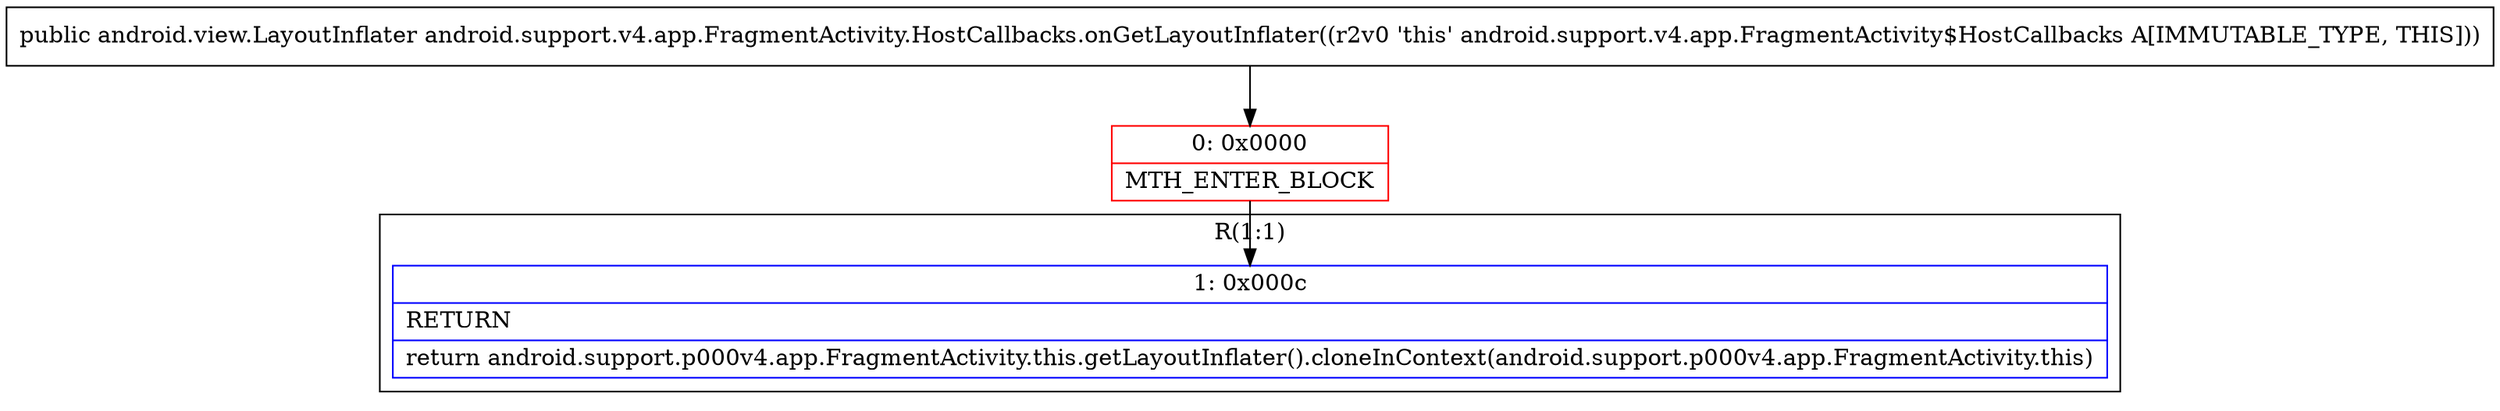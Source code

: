 digraph "CFG forandroid.support.v4.app.FragmentActivity.HostCallbacks.onGetLayoutInflater()Landroid\/view\/LayoutInflater;" {
subgraph cluster_Region_896207755 {
label = "R(1:1)";
node [shape=record,color=blue];
Node_1 [shape=record,label="{1\:\ 0x000c|RETURN\l|return android.support.p000v4.app.FragmentActivity.this.getLayoutInflater().cloneInContext(android.support.p000v4.app.FragmentActivity.this)\l}"];
}
Node_0 [shape=record,color=red,label="{0\:\ 0x0000|MTH_ENTER_BLOCK\l}"];
MethodNode[shape=record,label="{public android.view.LayoutInflater android.support.v4.app.FragmentActivity.HostCallbacks.onGetLayoutInflater((r2v0 'this' android.support.v4.app.FragmentActivity$HostCallbacks A[IMMUTABLE_TYPE, THIS])) }"];
MethodNode -> Node_0;
Node_0 -> Node_1;
}

